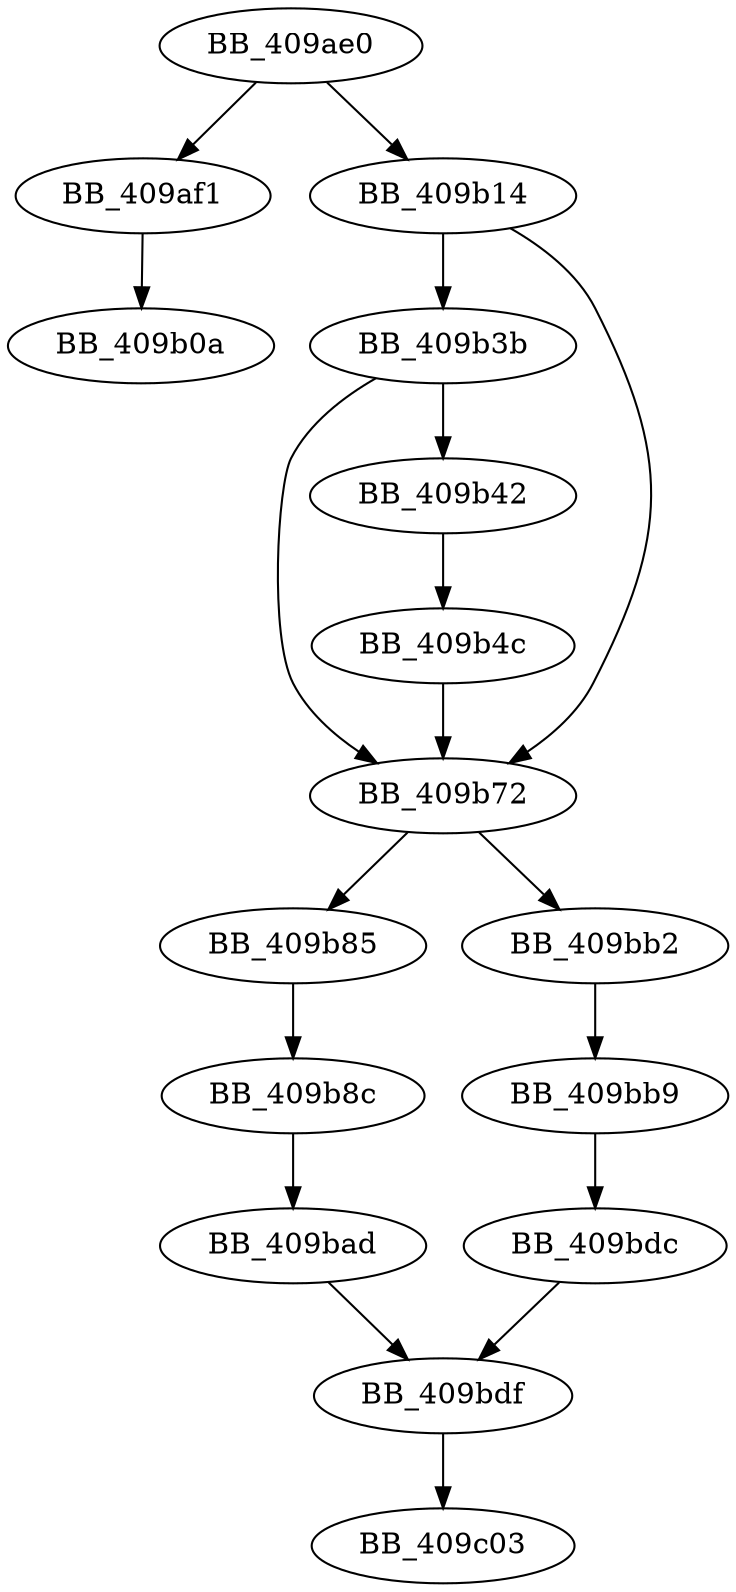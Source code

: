 DiGraph sub_409AE0{
BB_409ae0->BB_409af1
BB_409ae0->BB_409b14
BB_409af1->BB_409b0a
BB_409b14->BB_409b3b
BB_409b14->BB_409b72
BB_409b3b->BB_409b42
BB_409b3b->BB_409b72
BB_409b42->BB_409b4c
BB_409b4c->BB_409b72
BB_409b72->BB_409b85
BB_409b72->BB_409bb2
BB_409b85->BB_409b8c
BB_409b8c->BB_409bad
BB_409bad->BB_409bdf
BB_409bb2->BB_409bb9
BB_409bb9->BB_409bdc
BB_409bdc->BB_409bdf
BB_409bdf->BB_409c03
}

